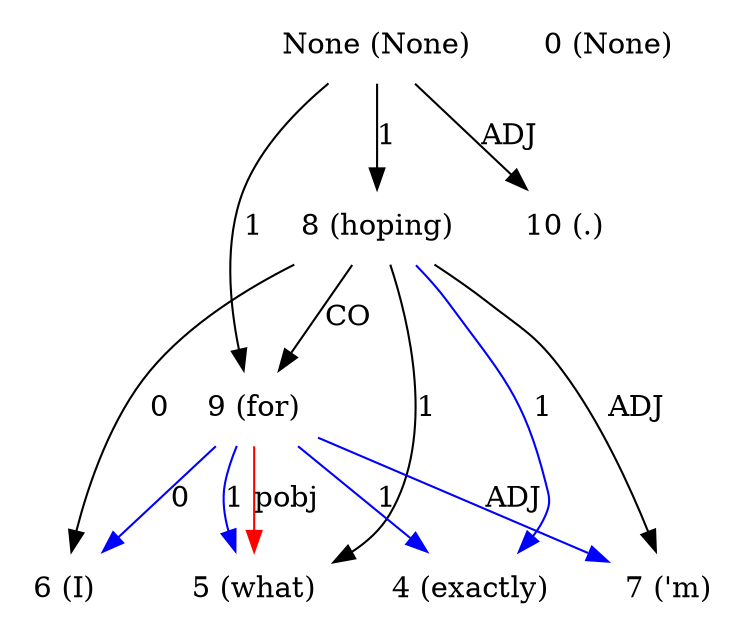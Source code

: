 digraph G{
edge [dir=forward]
node [shape=plaintext]

None [label="None (None)"]
None -> 8 [label="1"]
None -> 9 [label="1"]
None -> 10 [label="ADJ"]
0 [label="0 (None)"]
4 [label="4 (exactly)"]
5 [label="5 (what)"]
9 -> 5 [label="pobj", color="red"]
6 [label="6 (I)"]
7 [label="7 ('m)"]
8 [label="8 (hoping)"]
8 -> 5 [label="1"]
8 -> 4 [label="1", color="blue"]
8 -> 6 [label="0"]
8 -> 9 [label="CO"]
8 -> 7 [label="ADJ"]
9 [label="9 (for)"]
9 -> 4 [label="1", color="blue"]
9 -> 5 [label="1", color="blue"]
9 -> 6 [label="0", color="blue"]
9 -> 7 [label="ADJ", color="blue"]
10 [label="10 (.)"]
}
